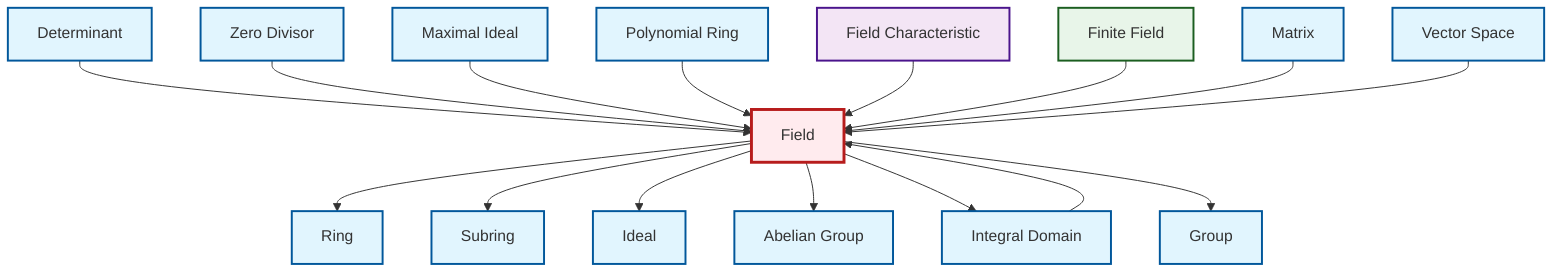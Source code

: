 graph TD
    classDef definition fill:#e1f5fe,stroke:#01579b,stroke-width:2px
    classDef theorem fill:#f3e5f5,stroke:#4a148c,stroke-width:2px
    classDef axiom fill:#fff3e0,stroke:#e65100,stroke-width:2px
    classDef example fill:#e8f5e9,stroke:#1b5e20,stroke-width:2px
    classDef current fill:#ffebee,stroke:#b71c1c,stroke-width:3px
    def-matrix["Matrix"]:::definition
    def-vector-space["Vector Space"]:::definition
    def-zero-divisor["Zero Divisor"]:::definition
    def-group["Group"]:::definition
    def-abelian-group["Abelian Group"]:::definition
    ex-finite-field["Finite Field"]:::example
    def-polynomial-ring["Polynomial Ring"]:::definition
    def-determinant["Determinant"]:::definition
    thm-field-characteristic["Field Characteristic"]:::theorem
    def-field["Field"]:::definition
    def-integral-domain["Integral Domain"]:::definition
    def-ring["Ring"]:::definition
    def-ideal["Ideal"]:::definition
    def-maximal-ideal["Maximal Ideal"]:::definition
    def-subring["Subring"]:::definition
    def-field --> def-ring
    def-field --> def-subring
    def-integral-domain --> def-field
    def-determinant --> def-field
    def-zero-divisor --> def-field
    def-maximal-ideal --> def-field
    def-field --> def-ideal
    def-polynomial-ring --> def-field
    def-field --> def-abelian-group
    def-field --> def-integral-domain
    thm-field-characteristic --> def-field
    def-field --> def-group
    ex-finite-field --> def-field
    def-matrix --> def-field
    def-vector-space --> def-field
    class def-field current